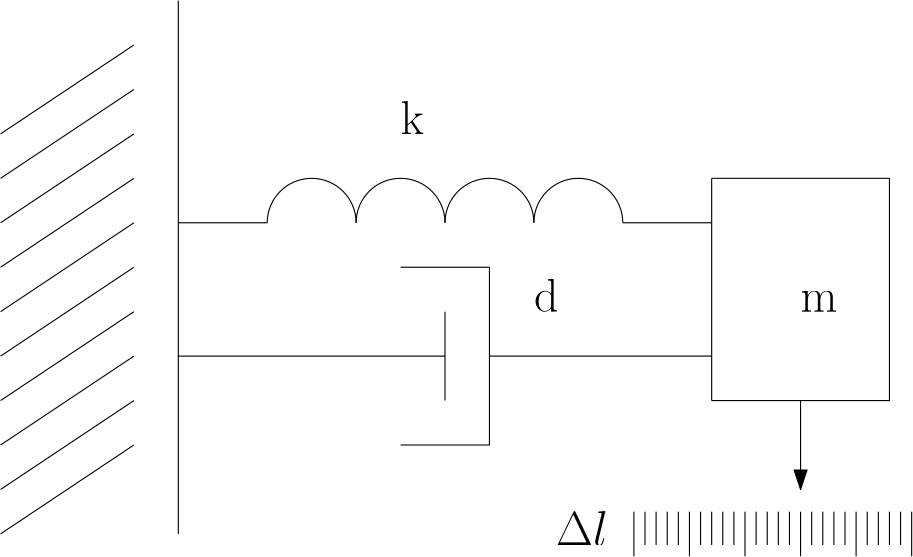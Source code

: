 <?xml version="1.0"?>
<!DOCTYPE ipe SYSTEM "ipe.dtd">
<ipe version="70005" creator="Ipe 7.1.2">
<info created="D:20120809153453" modified="D:20120809153453"/>
<ipestyle name="basic">
<symbol name="arrow/arc(spx)">
<path stroke="sym-stroke" fill="sym-stroke" pen="sym-pen">
0 0 m
-1 0.333 l
-1 -0.333 l
h
</path>
</symbol>
<symbol name="arrow/farc(spx)">
<path stroke="sym-stroke" fill="white" pen="sym-pen">
0 0 m
-1 0.333 l
-1 -0.333 l
h
</path>
</symbol>
<symbol name="mark/circle(sx)" transformations="translations">
<path fill="sym-stroke">
0.6 0 0 0.6 0 0 e
0.4 0 0 0.4 0 0 e
</path>
</symbol>
<symbol name="mark/disk(sx)" transformations="translations">
<path fill="sym-stroke">
0.6 0 0 0.6 0 0 e
</path>
</symbol>
<symbol name="mark/fdisk(sfx)" transformations="translations">
<group>
<path fill="sym-fill">
0.5 0 0 0.5 0 0 e
</path>
<path fill="sym-stroke" fillrule="eofill">
0.6 0 0 0.6 0 0 e
0.4 0 0 0.4 0 0 e
</path>
</group>
</symbol>
<symbol name="mark/box(sx)" transformations="translations">
<path fill="sym-stroke" fillrule="eofill">
-0.6 -0.6 m
0.6 -0.6 l
0.6 0.6 l
-0.6 0.6 l
h
-0.4 -0.4 m
0.4 -0.4 l
0.4 0.4 l
-0.4 0.4 l
h
</path>
</symbol>
<symbol name="mark/square(sx)" transformations="translations">
<path fill="sym-stroke">
-0.6 -0.6 m
0.6 -0.6 l
0.6 0.6 l
-0.6 0.6 l
h
</path>
</symbol>
<symbol name="mark/fsquare(sfx)" transformations="translations">
<group>
<path fill="sym-fill">
-0.5 -0.5 m
0.5 -0.5 l
0.5 0.5 l
-0.5 0.5 l
h
</path>
<path fill="sym-stroke" fillrule="eofill">
-0.6 -0.6 m
0.6 -0.6 l
0.6 0.6 l
-0.6 0.6 l
h
-0.4 -0.4 m
0.4 -0.4 l
0.4 0.4 l
-0.4 0.4 l
h
</path>
</group>
</symbol>
<symbol name="mark/cross(sx)" transformations="translations">
<group>
<path fill="sym-stroke">
-0.43 -0.57 m
0.57 0.43 l
0.43 0.57 l
-0.57 -0.43 l
h
</path>
<path fill="sym-stroke">
-0.43 0.57 m
0.57 -0.43 l
0.43 -0.57 l
-0.57 0.43 l
h
</path>
</group>
</symbol>
<symbol name="arrow/fnormal(spx)">
<path stroke="sym-stroke" fill="white" pen="sym-pen">
0 0 m
-1 0.333 l
-1 -0.333 l
h
</path>
</symbol>
<symbol name="arrow/pointed(spx)">
<path stroke="sym-stroke" fill="sym-stroke" pen="sym-pen">
0 0 m
-1 0.333 l
-0.8 0 l
-1 -0.333 l
h
</path>
</symbol>
<symbol name="arrow/fpointed(spx)">
<path stroke="sym-stroke" fill="white" pen="sym-pen">
0 0 m
-1 0.333 l
-0.8 0 l
-1 -0.333 l
h
</path>
</symbol>
<symbol name="arrow/linear(spx)">
<path stroke="sym-stroke" pen="sym-pen">
-1 0.333 m
0 0 l
-1 -0.333 l
</path>
</symbol>
<symbol name="arrow/fdouble(spx)">
<path stroke="sym-stroke" fill="white" pen="sym-pen">
0 0 m
-1 0.333 l
-1 -0.333 l
h
-1 0 m
-2 0.333 l
-2 -0.333 l
h
</path>
</symbol>
<symbol name="arrow/double(spx)">
<path stroke="sym-stroke" fill="sym-stroke" pen="sym-pen">
0 0 m
-1 0.333 l
-1 -0.333 l
h
-1 0 m
-2 0.333 l
-2 -0.333 l
h
</path>
</symbol>
<pen name="heavier" value="0.8"/>
<pen name="fat" value="1.2"/>
<pen name="ultrafat" value="2"/>
<symbolsize name="large" value="5"/>
<symbolsize name="small" value="2"/>
<symbolsize name="tiny" value="1.1"/>
<arrowsize name="large" value="10"/>
<arrowsize name="small" value="5"/>
<arrowsize name="tiny" value="3"/>
<color name="red" value="1 0 0"/>
<color name="green" value="0 1 0"/>
<color name="blue" value="0 0 1"/>
<color name="yellow" value="1 1 0"/>
<color name="orange" value="1 0.647 0"/>
<color name="gold" value="1 0.843 0"/>
<color name="purple" value="0.627 0.125 0.941"/>
<color name="gray" value="0.745"/>
<color name="brown" value="0.647 0.165 0.165"/>
<color name="navy" value="0 0 0.502"/>
<color name="pink" value="1 0.753 0.796"/>
<color name="seagreen" value="0.18 0.545 0.341"/>
<color name="turquoise" value="0.251 0.878 0.816"/>
<color name="violet" value="0.933 0.51 0.933"/>
<color name="darkblue" value="0 0 0.545"/>
<color name="darkcyan" value="0 0.545 0.545"/>
<color name="darkgray" value="0.663"/>
<color name="darkgreen" value="0 0.392 0"/>
<color name="darkmagenta" value="0.545 0 0.545"/>
<color name="darkorange" value="1 0.549 0"/>
<color name="darkred" value="0.545 0 0"/>
<color name="lightblue" value="0.678 0.847 0.902"/>
<color name="lightcyan" value="0.878 1 1"/>
<color name="lightgray" value="0.827"/>
<color name="lightgreen" value="0.565 0.933 0.565"/>
<color name="lightyellow" value="1 1 0.878"/>
<dashstyle name="dashed" value="[4] 0"/>
<dashstyle name="dotted" value="[1 3] 0"/>
<dashstyle name="dash dotted" value="[4 2 1 2] 0"/>
<dashstyle name="dash dot dotted" value="[4 2 1 2 1 2] 0"/>
<textsize name="large" value="\large"/>
<textsize name="Large" value="\Large"/>
<textsize name="LARGE" value="\LARGE"/>
<textsize name="huge" value="\huge"/>
<textsize name="Huge" value="\Huge"/>
<textsize name="small" value="\small"/>
<textsize name="footnote" value="\footnotesize"/>
<textsize name="tiny" value="\tiny"/>
<textstyle name="center" begin="\begin{center}" end="\end{center}"/>
<textstyle name="itemize" begin="\begin{itemize}" end="\end{itemize}"/>
<textstyle name="item" begin="\begin{itemize}\item{}" end="\end{itemize}"/>
<gridsize name="4 pts" value="4"/>
<gridsize name="8 pts (~3 mm)" value="8"/>
<gridsize name="16 pts (~6 mm)" value="16"/>
<gridsize name="32 pts (~12 mm)" value="32"/>
<gridsize name="10 pts (~3.5 mm)" value="10"/>
<gridsize name="20 pts (~7 mm)" value="20"/>
<gridsize name="14 pts (~5 mm)" value="14"/>
<gridsize name="28 pts (~10 mm)" value="28"/>
<gridsize name="56 pts (~20 mm)" value="56"/>
<anglesize name="90 deg" value="90"/>
<anglesize name="60 deg" value="60"/>
<anglesize name="45 deg" value="45"/>
<anglesize name="30 deg" value="30"/>
<anglesize name="22.5 deg" value="22.5"/>
<tiling name="falling" angle="-60" step="4" width="1"/>
<tiling name="rising" angle="30" step="4" width="1"/>
</ipestyle>
<page>
<layer name="alpha"/>
<view layers="alpha" active="alpha"/>
<path layer="alpha" stroke="black">
192 704 m
192 512 l
192 512 l
</path>
<path stroke="black">
176 688 m
128 656 l
</path>
<path stroke="black">
176 672 m
128 640 l
</path>
<path stroke="black">
176 656 m
128 624 l
128 624 l
</path>
<path stroke="black">
176 640 m
128 608 l
</path>
<path stroke="black">
176 624 m
128 592 l
</path>
<path stroke="black">
176 608 m
128 576 l
</path>
<path stroke="black">
176 592 m
128 560 l
</path>
<path stroke="black">
176 576 m
128 544 l
</path>
<path stroke="black">
176 560 m
128 528 l
</path>
<path stroke="black">
176 544 m
128 512 l
128 512 l
</path>
<path stroke="black">
192 624 m
224 624 l
224 624 l
</path>
<path stroke="black">
192 576 m
288 576 l
</path>
<path stroke="black">
288 592 m
288 560 l
</path>
<path stroke="black">
272 608 m
304 608 l
</path>
<path stroke="black">
304 608 m
304 544 l
272 544 l
</path>
<path stroke="black">
304 576 m
384 576 l
</path>
<path stroke="black">
384 560 m
384 640 l
</path>
<path stroke="black">
384 640 m
448 640 l
448 560 l
384 560 l
</path>
<path stroke="black">
224 624 m
16 0 0 -16 240 624 256 624 a
</path>
<path stroke="black">
256 624 m
16 0 0 -16 272 624 288 624 a
</path>
<path stroke="black">
288 624 m
16 0 0 -16 304 624 320 624 a
</path>
<path stroke="black">
320 624 m
16 0 0 -16 336 624 352 624 a
</path>
<path stroke="black">
352 624 m
384 624 l
</path>
<text transformations="translations" pos="272 656" stroke="black" type="label" width="8.345" height="11.955" depth="0" valign="baseline" size="LARGE">k</text>
<text matrix="1 0 0 1 16 0" transformations="translations" pos="400 592" stroke="black" type="label" width="13.292" height="7.411" depth="0" valign="baseline" size="LARGE">m</text>
<text transformations="translations" pos="320 592" stroke="black" type="label" width="8.795" height="11.955" depth="0" valign="baseline" size="LARGE">d</text>
<path stroke="black" arrow="normal/normal">
416 560 m
416 528 l
</path>
<path stroke="black">
416 520 m
416 504 l
</path>
<path stroke="black">
420 520 m
420 508 l
</path>
<path stroke="black">
424 520 m
424 508 l
</path>
<path stroke="black">
428 520 m
428 508 l
</path>
<path stroke="black">
432 520 m
432 508 l
</path>
<path stroke="black">
436 520 m
436 504 l
</path>
<path stroke="black">
412 520 m
412 508 l
</path>
<path stroke="black">
408 520 m
408 508 l
</path>
<path stroke="black">
404 520 m
404 508 l
</path>
<path stroke="black">
400 520 m
400 508 l
</path>
<path stroke="black">
396 520 m
396 504 l
</path>
<path stroke="black">
392 520 m
392 508 l
</path>
<path stroke="black">
388 520 m
388 508 l
</path>
<path stroke="black">
384 520 m
384 508 l
</path>
<path stroke="black">
380 520 m
380 508 l
</path>
<path stroke="black">
376 520 m
376 504 l
</path>
<path stroke="black">
440 520 m
440 508 l
</path>
<path stroke="black">
444 520 m
444 508 l
</path>
<path stroke="black">
448 520 m
448 508 l
</path>
<path stroke="black">
452 520 m
452 508 l
</path>
<path stroke="black">
456 520 m
456 504 l
</path>
<path stroke="black">
372 520 m
372 508 l
</path>
<path stroke="black">
368 520 m
368 508 l
</path>
<path stroke="black">
364 520 m
364 508 l
</path>
<path stroke="black">
360 520 m
360 508 l
</path>
<path stroke="black">
356 520 m
356 504 l
</path>
<text matrix="1 0 0 1 -4 4" transformations="translations" pos="332 504" stroke="black" type="label" width="18.691" height="11.955" depth="0" valign="baseline" size="LARGE">$\Delta l$</text>
</page>
</ipe>
